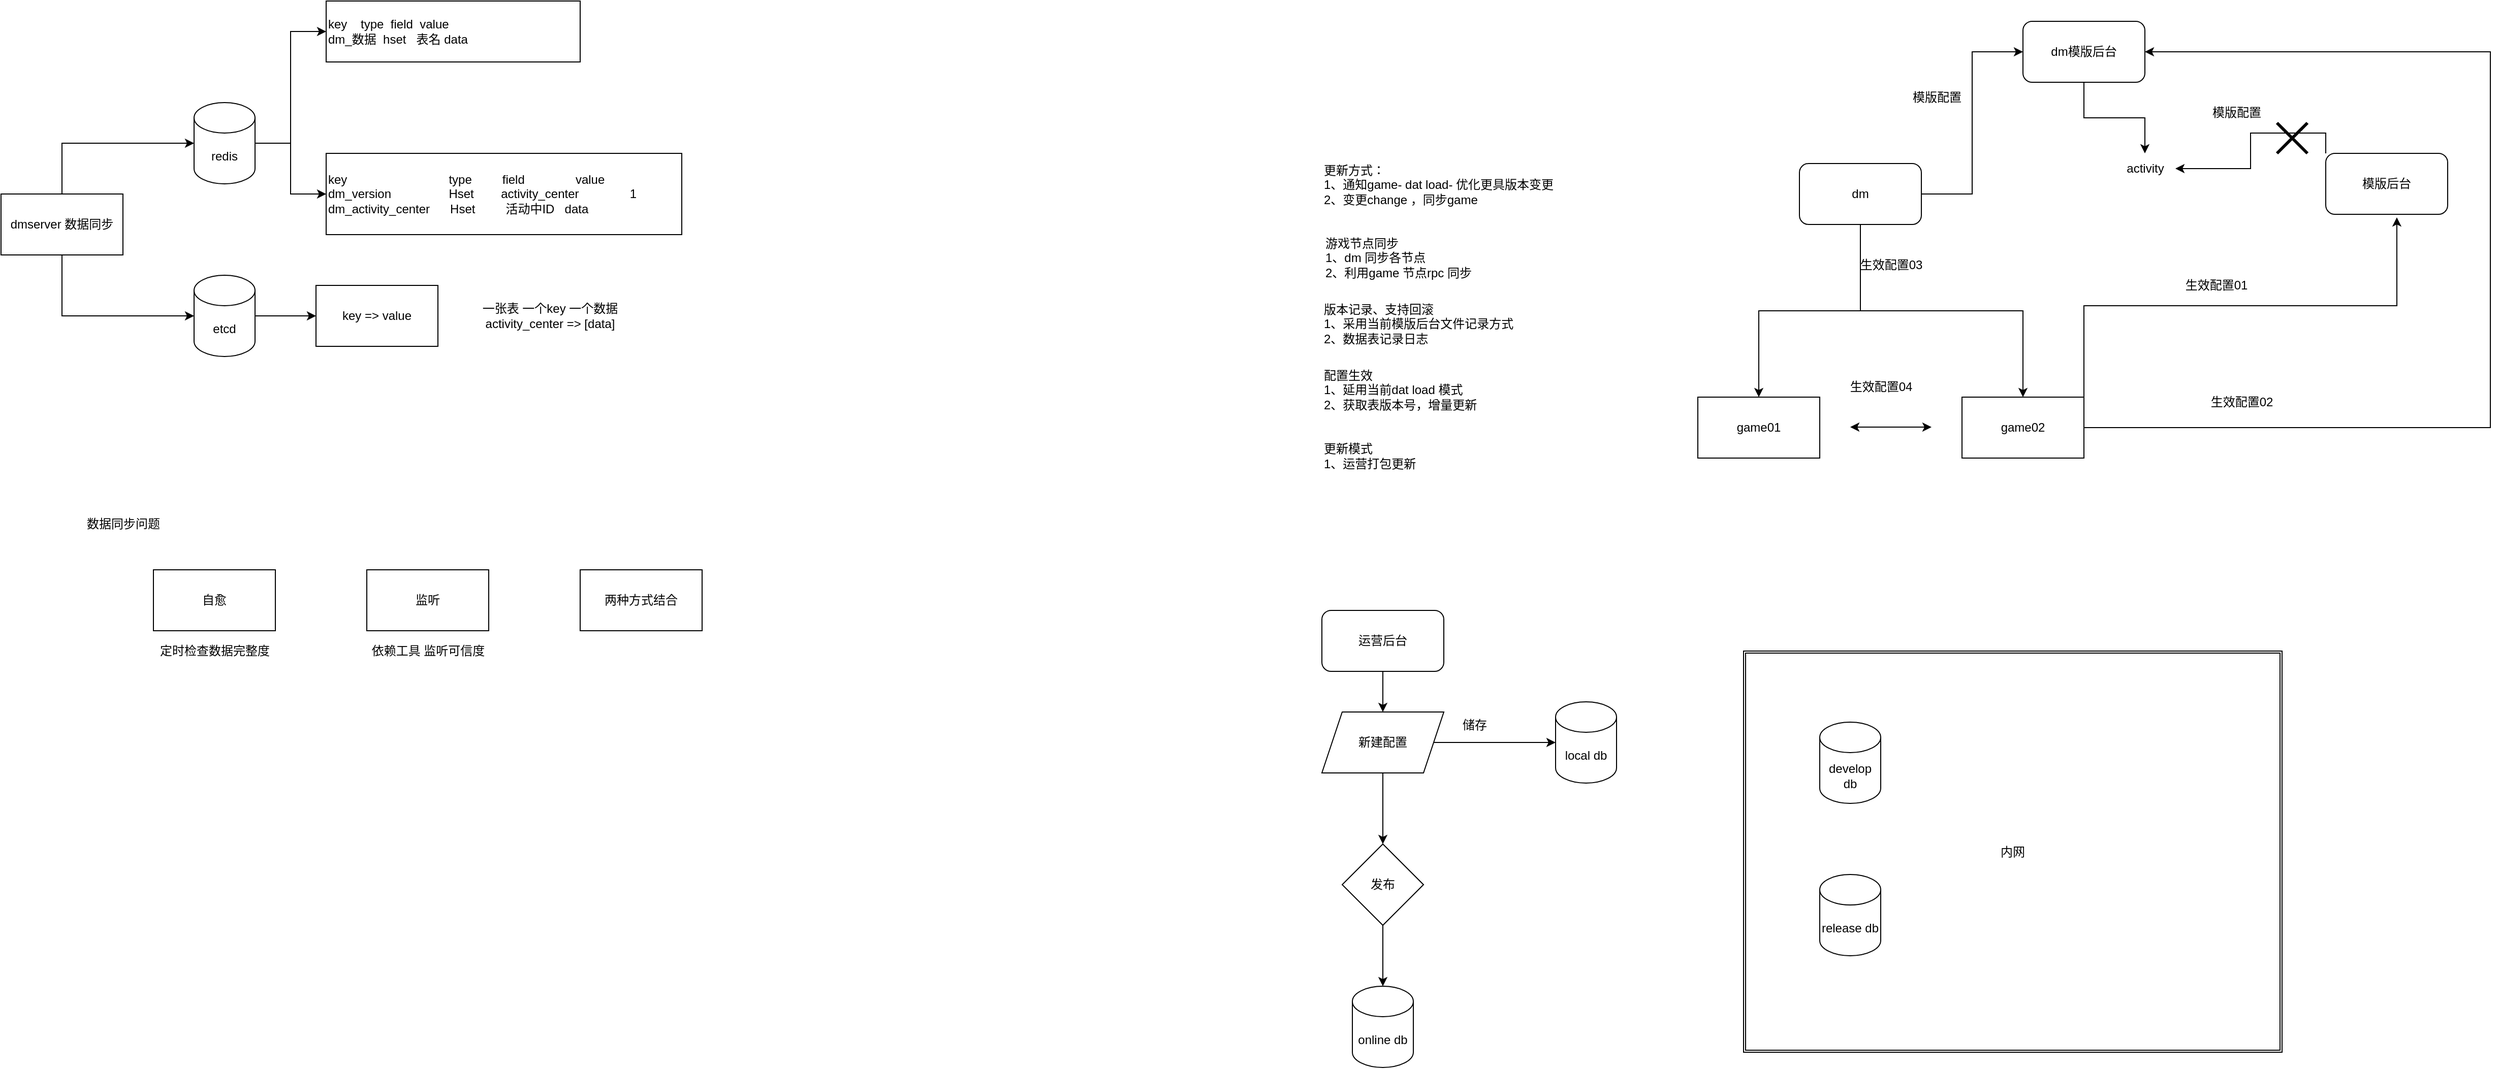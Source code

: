 <mxfile version="21.2.1" type="github">
  <diagram id="lmy8UQ-vfpTuUxlPhxFz" name="第 1 页">
    <mxGraphModel dx="2314" dy="1057" grid="1" gridSize="10" guides="1" tooltips="1" connect="1" arrows="1" fold="1" page="1" pageScale="1" pageWidth="827" pageHeight="1169" math="0" shadow="0">
      <root>
        <mxCell id="0" />
        <mxCell id="1" parent="0" />
        <mxCell id="t6LF4k-oh8Lmb-7piijc-21" style="edgeStyle=orthogonalEdgeStyle;rounded=0;orthogonalLoop=1;jettySize=auto;html=1;exitX=0.5;exitY=0;exitDx=0;exitDy=0;entryX=0;entryY=0.5;entryDx=0;entryDy=0;entryPerimeter=0;" parent="1" source="t6LF4k-oh8Lmb-7piijc-1" target="t6LF4k-oh8Lmb-7piijc-4" edge="1">
          <mxGeometry relative="1" as="geometry" />
        </mxCell>
        <mxCell id="t6LF4k-oh8Lmb-7piijc-22" style="edgeStyle=orthogonalEdgeStyle;rounded=0;orthogonalLoop=1;jettySize=auto;html=1;exitX=0.5;exitY=1;exitDx=0;exitDy=0;entryX=0;entryY=0.5;entryDx=0;entryDy=0;entryPerimeter=0;" parent="1" source="t6LF4k-oh8Lmb-7piijc-1" target="t6LF4k-oh8Lmb-7piijc-3" edge="1">
          <mxGeometry relative="1" as="geometry" />
        </mxCell>
        <mxCell id="t6LF4k-oh8Lmb-7piijc-1" value="dmserver 数据同步" style="rounded=0;whiteSpace=wrap;html=1;" parent="1" vertex="1">
          <mxGeometry y="260" width="120" height="60" as="geometry" />
        </mxCell>
        <mxCell id="t6LF4k-oh8Lmb-7piijc-23" style="edgeStyle=orthogonalEdgeStyle;rounded=0;orthogonalLoop=1;jettySize=auto;html=1;exitX=1;exitY=0.5;exitDx=0;exitDy=0;exitPerimeter=0;entryX=0;entryY=0.5;entryDx=0;entryDy=0;" parent="1" source="t6LF4k-oh8Lmb-7piijc-3" target="t6LF4k-oh8Lmb-7piijc-20" edge="1">
          <mxGeometry relative="1" as="geometry" />
        </mxCell>
        <mxCell id="t6LF4k-oh8Lmb-7piijc-3" value="etcd" style="shape=cylinder3;whiteSpace=wrap;html=1;boundedLbl=1;backgroundOutline=1;size=15;" parent="1" vertex="1">
          <mxGeometry x="190" y="340" width="60" height="80" as="geometry" />
        </mxCell>
        <mxCell id="t6LF4k-oh8Lmb-7piijc-24" style="edgeStyle=orthogonalEdgeStyle;rounded=0;orthogonalLoop=1;jettySize=auto;html=1;exitX=1;exitY=0.5;exitDx=0;exitDy=0;exitPerimeter=0;entryX=0;entryY=0.5;entryDx=0;entryDy=0;" parent="1" source="t6LF4k-oh8Lmb-7piijc-4" target="t6LF4k-oh8Lmb-7piijc-13" edge="1">
          <mxGeometry relative="1" as="geometry" />
        </mxCell>
        <mxCell id="t6LF4k-oh8Lmb-7piijc-27" style="edgeStyle=orthogonalEdgeStyle;rounded=0;orthogonalLoop=1;jettySize=auto;html=1;exitX=1;exitY=0.5;exitDx=0;exitDy=0;exitPerimeter=0;entryX=0;entryY=0.5;entryDx=0;entryDy=0;" parent="1" source="t6LF4k-oh8Lmb-7piijc-4" target="t6LF4k-oh8Lmb-7piijc-26" edge="1">
          <mxGeometry relative="1" as="geometry" />
        </mxCell>
        <mxCell id="t6LF4k-oh8Lmb-7piijc-4" value="redis&lt;br&gt;" style="shape=cylinder3;whiteSpace=wrap;html=1;boundedLbl=1;backgroundOutline=1;size=15;" parent="1" vertex="1">
          <mxGeometry x="190" y="170" width="60" height="80" as="geometry" />
        </mxCell>
        <mxCell id="t6LF4k-oh8Lmb-7piijc-13" value="key&amp;nbsp;&amp;nbsp;&lt;span style=&quot;white-space: pre;&quot;&gt; &lt;span style=&quot;white-space: pre;&quot;&gt; &lt;/span&gt;&lt;/span&gt;type&lt;span style=&quot;white-space: pre;&quot;&gt; &lt;/span&gt;&lt;span style=&quot;white-space: pre;&quot;&gt; &lt;/span&gt;field&lt;span style=&quot;white-space: pre;&quot;&gt; &lt;/span&gt;&lt;span style=&quot;white-space: pre;&quot;&gt; &lt;/span&gt;value&lt;br&gt;dm_数据&lt;span style=&quot;white-space: pre;&quot;&gt; &lt;/span&gt;&lt;span style=&quot;white-space: pre;&quot;&gt; &lt;/span&gt;hset&lt;span style=&quot;white-space: pre;&quot;&gt; &lt;/span&gt;&lt;span style=&quot;white-space: pre;&quot;&gt; &lt;/span&gt;&amp;nbsp;表名&lt;span style=&quot;white-space: pre;&quot;&gt; &lt;/span&gt;data&lt;span style=&quot;white-space: pre;&quot;&gt; &lt;/span&gt;&lt;span style=&quot;white-space: pre;&quot;&gt; &lt;/span&gt;" style="rounded=0;whiteSpace=wrap;html=1;align=left;" parent="1" vertex="1">
          <mxGeometry x="320" y="70" width="250" height="60" as="geometry" />
        </mxCell>
        <mxCell id="t6LF4k-oh8Lmb-7piijc-14" value="自愈&lt;br&gt;" style="whiteSpace=wrap;html=1;" parent="1" vertex="1">
          <mxGeometry x="150" y="630" width="120" height="60" as="geometry" />
        </mxCell>
        <mxCell id="t6LF4k-oh8Lmb-7piijc-15" value="监听" style="whiteSpace=wrap;html=1;" parent="1" vertex="1">
          <mxGeometry x="360" y="630" width="120" height="60" as="geometry" />
        </mxCell>
        <mxCell id="t6LF4k-oh8Lmb-7piijc-16" value="数据同步问题" style="text;html=1;align=center;verticalAlign=middle;resizable=0;points=[];autosize=1;strokeColor=none;fillColor=none;" parent="1" vertex="1">
          <mxGeometry x="70" y="570" width="100" height="30" as="geometry" />
        </mxCell>
        <mxCell id="t6LF4k-oh8Lmb-7piijc-17" value="定时检查数据完整度" style="text;html=1;align=center;verticalAlign=middle;resizable=0;points=[];autosize=1;strokeColor=none;fillColor=none;" parent="1" vertex="1">
          <mxGeometry x="145" y="695" width="130" height="30" as="geometry" />
        </mxCell>
        <mxCell id="t6LF4k-oh8Lmb-7piijc-18" value="依赖工具 监听可信度" style="text;html=1;align=center;verticalAlign=middle;resizable=0;points=[];autosize=1;strokeColor=none;fillColor=none;" parent="1" vertex="1">
          <mxGeometry x="355" y="695" width="130" height="30" as="geometry" />
        </mxCell>
        <mxCell id="t6LF4k-oh8Lmb-7piijc-19" value="两种方式结合" style="whiteSpace=wrap;html=1;" parent="1" vertex="1">
          <mxGeometry x="570" y="630" width="120" height="60" as="geometry" />
        </mxCell>
        <mxCell id="t6LF4k-oh8Lmb-7piijc-20" value="key =&amp;gt; value" style="whiteSpace=wrap;html=1;" parent="1" vertex="1">
          <mxGeometry x="310" y="350" width="120" height="60" as="geometry" />
        </mxCell>
        <mxCell id="t6LF4k-oh8Lmb-7piijc-25" value="一张表 一个key 一个数据&lt;br&gt;activity_center =&amp;gt; [data]" style="text;html=1;align=center;verticalAlign=middle;resizable=0;points=[];autosize=1;strokeColor=none;fillColor=none;" parent="1" vertex="1">
          <mxGeometry x="460" y="360" width="160" height="40" as="geometry" />
        </mxCell>
        <mxCell id="t6LF4k-oh8Lmb-7piijc-26" value="&lt;span style=&quot;&quot;&gt;key&amp;nbsp; &amp;nbsp; &amp;nbsp; &amp;nbsp; &amp;nbsp; &amp;nbsp; &amp;nbsp; &amp;nbsp; &amp;nbsp; &amp;nbsp; &amp;nbsp; &amp;nbsp; &amp;nbsp; &amp;nbsp; &amp;nbsp; type&amp;nbsp; &amp;nbsp; &amp;nbsp; &amp;nbsp; &amp;nbsp;field&amp;nbsp; &amp;nbsp; &amp;nbsp; &amp;nbsp; &amp;nbsp;&lt;span style=&quot;&quot;&gt; &lt;span style=&quot;white-space: pre;&quot;&gt; &lt;/span&gt;&lt;span style=&quot;white-space: pre;&quot;&gt; &lt;/span&gt;&lt;span style=&quot;white-space: pre;&quot;&gt; &lt;/span&gt;&lt;/span&gt;&lt;span style=&quot;&quot;&gt;&amp;nbsp;&lt;/span&gt;&lt;span style=&quot;&quot;&gt; &lt;/span&gt;value&amp;nbsp;&lt;br&gt;dm_version&amp;nbsp; &amp;nbsp; &amp;nbsp; &amp;nbsp; &amp;nbsp; &amp;nbsp; &amp;nbsp; &amp;nbsp; &amp;nbsp;Hset&amp;nbsp; &amp;nbsp; &amp;nbsp; &amp;nbsp;&amp;nbsp;&lt;/span&gt;activity_center&lt;span style=&quot;&quot;&gt;&amp;nbsp; &amp;nbsp; &amp;nbsp; &amp;nbsp; &amp;nbsp; &amp;nbsp; &lt;span style=&quot;white-space: pre;&quot;&gt; &lt;/span&gt;&lt;span style=&quot;white-space: pre;&quot;&gt; &lt;/span&gt;&lt;span style=&quot;&quot;&gt; &lt;/span&gt;1&lt;br&gt;&lt;/span&gt;&lt;span style=&quot;&quot;&gt;dm_activity_center&amp;nbsp; &amp;nbsp; &amp;nbsp; Hset&amp;nbsp; &amp;nbsp; &amp;nbsp; &amp;nbsp; &amp;nbsp;活动中ID&lt;span style=&quot;white-space: pre;&quot;&gt; &lt;/span&gt;&lt;span style=&quot;white-space: pre;&quot;&gt; &lt;/span&gt;&lt;span style=&quot;white-space: pre;&quot;&gt; &lt;/span&gt;data&amp;nbsp;&lt;/span&gt;" style="rounded=0;whiteSpace=wrap;html=1;align=left;" parent="1" vertex="1">
          <mxGeometry x="320" y="220" width="350" height="80" as="geometry" />
        </mxCell>
        <mxCell id="HFC97QxuwXLFx6QwOBBN-3" style="edgeStyle=orthogonalEdgeStyle;rounded=0;orthogonalLoop=1;jettySize=auto;html=1;" parent="1" source="HFC97QxuwXLFx6QwOBBN-9" target="HFC97QxuwXLFx6QwOBBN-2" edge="1">
          <mxGeometry relative="1" as="geometry" />
        </mxCell>
        <mxCell id="HFC97QxuwXLFx6QwOBBN-10" style="edgeStyle=orthogonalEdgeStyle;rounded=0;orthogonalLoop=1;jettySize=auto;html=1;exitX=1;exitY=0.5;exitDx=0;exitDy=0;entryX=0;entryY=0.5;entryDx=0;entryDy=0;" parent="1" source="HFC97QxuwXLFx6QwOBBN-1" target="HFC97QxuwXLFx6QwOBBN-9" edge="1">
          <mxGeometry relative="1" as="geometry" />
        </mxCell>
        <mxCell id="HFC97QxuwXLFx6QwOBBN-13" style="edgeStyle=orthogonalEdgeStyle;rounded=0;orthogonalLoop=1;jettySize=auto;html=1;entryX=0.5;entryY=0;entryDx=0;entryDy=0;" parent="1" target="HFC97QxuwXLFx6QwOBBN-12" edge="1">
          <mxGeometry relative="1" as="geometry">
            <mxPoint x="1830" y="295" as="sourcePoint" />
            <mxPoint x="1760" y="420" as="targetPoint" />
            <Array as="points">
              <mxPoint x="1830" y="375" />
              <mxPoint x="1730" y="375" />
            </Array>
          </mxGeometry>
        </mxCell>
        <mxCell id="HFC97QxuwXLFx6QwOBBN-16" style="edgeStyle=orthogonalEdgeStyle;rounded=0;orthogonalLoop=1;jettySize=auto;html=1;exitX=0.5;exitY=1;exitDx=0;exitDy=0;entryX=0.5;entryY=0;entryDx=0;entryDy=0;" parent="1" source="HFC97QxuwXLFx6QwOBBN-1" target="HFC97QxuwXLFx6QwOBBN-15" edge="1">
          <mxGeometry relative="1" as="geometry" />
        </mxCell>
        <mxCell id="HFC97QxuwXLFx6QwOBBN-1" value="dm" style="rounded=1;whiteSpace=wrap;html=1;" parent="1" vertex="1">
          <mxGeometry x="1770" y="230" width="120" height="60" as="geometry" />
        </mxCell>
        <mxCell id="HFC97QxuwXLFx6QwOBBN-2" value="activity" style="text;html=1;align=center;verticalAlign=middle;resizable=0;points=[];autosize=1;strokeColor=none;fillColor=none;" parent="1" vertex="1">
          <mxGeometry x="2080" y="220" width="60" height="30" as="geometry" />
        </mxCell>
        <mxCell id="HFC97QxuwXLFx6QwOBBN-5" style="edgeStyle=orthogonalEdgeStyle;rounded=0;orthogonalLoop=1;jettySize=auto;html=1;exitX=0;exitY=0;exitDx=0;exitDy=0;" parent="1" source="HFC97QxuwXLFx6QwOBBN-4" target="HFC97QxuwXLFx6QwOBBN-2" edge="1">
          <mxGeometry relative="1" as="geometry" />
        </mxCell>
        <mxCell id="HFC97QxuwXLFx6QwOBBN-4" value="模版后台" style="rounded=1;whiteSpace=wrap;html=1;" parent="1" vertex="1">
          <mxGeometry x="2288" y="220" width="120" height="60" as="geometry" />
        </mxCell>
        <mxCell id="HFC97QxuwXLFx6QwOBBN-6" value="" style="shape=umlDestroy;whiteSpace=wrap;html=1;strokeWidth=3;targetShapes=umlLifeline;" parent="1" vertex="1">
          <mxGeometry x="2240" y="190" width="30" height="30" as="geometry" />
        </mxCell>
        <mxCell id="HFC97QxuwXLFx6QwOBBN-9" value="dm模版后台" style="rounded=1;whiteSpace=wrap;html=1;" parent="1" vertex="1">
          <mxGeometry x="1990" y="90" width="120" height="60" as="geometry" />
        </mxCell>
        <mxCell id="HFC97QxuwXLFx6QwOBBN-12" value="game01" style="rounded=0;whiteSpace=wrap;html=1;" parent="1" vertex="1">
          <mxGeometry x="1670" y="460" width="120" height="60" as="geometry" />
        </mxCell>
        <mxCell id="HFC97QxuwXLFx6QwOBBN-14" value="更新方式：&lt;br&gt;1、通知game- dat load- 优化更具版本变更&lt;br&gt;2、变更change ，同步game&lt;br&gt;&amp;nbsp;" style="text;html=1;align=left;verticalAlign=middle;resizable=0;points=[];autosize=1;strokeColor=none;fillColor=none;" parent="1" vertex="1">
          <mxGeometry x="1300" y="222.5" width="250" height="70" as="geometry" />
        </mxCell>
        <mxCell id="HFC97QxuwXLFx6QwOBBN-31" style="edgeStyle=orthogonalEdgeStyle;rounded=0;orthogonalLoop=1;jettySize=auto;html=1;exitX=1;exitY=0;exitDx=0;exitDy=0;entryX=0.583;entryY=1.05;entryDx=0;entryDy=0;entryPerimeter=0;" parent="1" source="HFC97QxuwXLFx6QwOBBN-15" target="HFC97QxuwXLFx6QwOBBN-4" edge="1">
          <mxGeometry relative="1" as="geometry" />
        </mxCell>
        <mxCell id="HFC97QxuwXLFx6QwOBBN-32" style="edgeStyle=orthogonalEdgeStyle;rounded=0;orthogonalLoop=1;jettySize=auto;html=1;exitX=1;exitY=0.5;exitDx=0;exitDy=0;entryX=1;entryY=0.5;entryDx=0;entryDy=0;" parent="1" source="HFC97QxuwXLFx6QwOBBN-15" target="HFC97QxuwXLFx6QwOBBN-9" edge="1">
          <mxGeometry relative="1" as="geometry">
            <Array as="points">
              <mxPoint x="2450" y="490" />
              <mxPoint x="2450" y="120" />
            </Array>
          </mxGeometry>
        </mxCell>
        <mxCell id="HFC97QxuwXLFx6QwOBBN-15" value="game02" style="rounded=0;whiteSpace=wrap;html=1;" parent="1" vertex="1">
          <mxGeometry x="1930" y="460" width="120" height="60" as="geometry" />
        </mxCell>
        <mxCell id="HFC97QxuwXLFx6QwOBBN-17" value="&lt;div style=&quot;text-align: left;&quot;&gt;&lt;span style=&quot;background-color: initial;&quot;&gt;游戏节点同步&lt;/span&gt;&lt;/div&gt;&lt;div style=&quot;text-align: left;&quot;&gt;&lt;span style=&quot;background-color: initial;&quot;&gt;1、dm 同步各节点&lt;/span&gt;&lt;/div&gt;&lt;div style=&quot;text-align: left;&quot;&gt;&lt;span style=&quot;background-color: initial;&quot;&gt;2、利用game 节点rpc 同步&lt;/span&gt;&lt;/div&gt;" style="text;html=1;align=center;verticalAlign=middle;resizable=0;points=[];autosize=1;strokeColor=none;fillColor=none;" parent="1" vertex="1">
          <mxGeometry x="1290" y="292.5" width="170" height="60" as="geometry" />
        </mxCell>
        <mxCell id="HFC97QxuwXLFx6QwOBBN-19" value="" style="endArrow=classic;startArrow=classic;html=1;rounded=0;" parent="1" edge="1">
          <mxGeometry width="50" height="50" relative="1" as="geometry">
            <mxPoint x="1820" y="489.5" as="sourcePoint" />
            <mxPoint x="1900" y="489.5" as="targetPoint" />
          </mxGeometry>
        </mxCell>
        <mxCell id="HFC97QxuwXLFx6QwOBBN-23" value="生效配置01" style="text;html=1;align=center;verticalAlign=middle;resizable=0;points=[];autosize=1;strokeColor=none;fillColor=none;" parent="1" vertex="1">
          <mxGeometry x="2140" y="335" width="80" height="30" as="geometry" />
        </mxCell>
        <mxCell id="HFC97QxuwXLFx6QwOBBN-24" value="生效配置02" style="text;html=1;align=center;verticalAlign=middle;resizable=0;points=[];autosize=1;strokeColor=none;fillColor=none;" parent="1" vertex="1">
          <mxGeometry x="2165" y="450" width="80" height="30" as="geometry" />
        </mxCell>
        <mxCell id="HFC97QxuwXLFx6QwOBBN-26" value="版本记录、支持回滚&lt;br&gt;1、采用当前模版后台文件记录方式&lt;br&gt;2、数据表记录日志" style="text;html=1;align=left;verticalAlign=middle;resizable=0;points=[];autosize=1;strokeColor=none;fillColor=none;" parent="1" vertex="1">
          <mxGeometry x="1300" y="357.5" width="210" height="60" as="geometry" />
        </mxCell>
        <mxCell id="HFC97QxuwXLFx6QwOBBN-27" value="配置生效&lt;br&gt;1、延用当前dat load 模式&lt;br&gt;2、获取表版本号，增量更新" style="text;html=1;align=left;verticalAlign=middle;resizable=0;points=[];autosize=1;strokeColor=none;fillColor=none;" parent="1" vertex="1">
          <mxGeometry x="1300" y="422.5" width="170" height="60" as="geometry" />
        </mxCell>
        <mxCell id="HFC97QxuwXLFx6QwOBBN-28" value="更新模式&lt;br&gt;1、运营打包更新&lt;br&gt;" style="text;html=1;align=left;verticalAlign=middle;resizable=0;points=[];autosize=1;strokeColor=none;fillColor=none;" parent="1" vertex="1">
          <mxGeometry x="1300" y="497.5" width="110" height="40" as="geometry" />
        </mxCell>
        <mxCell id="HFC97QxuwXLFx6QwOBBN-29" value="模版配置" style="text;html=1;align=center;verticalAlign=middle;resizable=0;points=[];autosize=1;strokeColor=none;fillColor=none;" parent="1" vertex="1">
          <mxGeometry x="1870" y="150" width="70" height="30" as="geometry" />
        </mxCell>
        <mxCell id="HFC97QxuwXLFx6QwOBBN-30" value="模版配置" style="text;html=1;align=center;verticalAlign=middle;resizable=0;points=[];autosize=1;strokeColor=none;fillColor=none;" parent="1" vertex="1">
          <mxGeometry x="2165" y="165" width="70" height="30" as="geometry" />
        </mxCell>
        <mxCell id="HFC97QxuwXLFx6QwOBBN-34" value="生效配置03&lt;br&gt;" style="text;html=1;align=center;verticalAlign=middle;resizable=0;points=[];autosize=1;strokeColor=none;fillColor=none;" parent="1" vertex="1">
          <mxGeometry x="1820" y="315" width="80" height="30" as="geometry" />
        </mxCell>
        <mxCell id="HFC97QxuwXLFx6QwOBBN-35" value="生效配置04&lt;br&gt;" style="text;html=1;align=center;verticalAlign=middle;resizable=0;points=[];autosize=1;strokeColor=none;fillColor=none;" parent="1" vertex="1">
          <mxGeometry x="1810" y="435" width="80" height="30" as="geometry" />
        </mxCell>
        <mxCell id="I6ckgYP1k0cJbwxIBz6U-25" style="edgeStyle=orthogonalEdgeStyle;rounded=0;orthogonalLoop=1;jettySize=auto;html=1;exitX=0.5;exitY=1;exitDx=0;exitDy=0;entryX=0.5;entryY=0;entryDx=0;entryDy=0;entryPerimeter=0;" edge="1" parent="1" source="I6ckgYP1k0cJbwxIBz6U-2" target="I6ckgYP1k0cJbwxIBz6U-24">
          <mxGeometry relative="1" as="geometry" />
        </mxCell>
        <mxCell id="I6ckgYP1k0cJbwxIBz6U-2" value="发布" style="rhombus;whiteSpace=wrap;html=1;" vertex="1" parent="1">
          <mxGeometry x="1320" y="900" width="80" height="80" as="geometry" />
        </mxCell>
        <mxCell id="I6ckgYP1k0cJbwxIBz6U-9" style="edgeStyle=orthogonalEdgeStyle;rounded=0;orthogonalLoop=1;jettySize=auto;html=1;exitX=1;exitY=0.5;exitDx=0;exitDy=0;entryX=0;entryY=0.5;entryDx=0;entryDy=0;entryPerimeter=0;" edge="1" parent="1" source="I6ckgYP1k0cJbwxIBz6U-3" target="I6ckgYP1k0cJbwxIBz6U-8">
          <mxGeometry relative="1" as="geometry" />
        </mxCell>
        <mxCell id="I6ckgYP1k0cJbwxIBz6U-23" style="edgeStyle=orthogonalEdgeStyle;rounded=0;orthogonalLoop=1;jettySize=auto;html=1;exitX=0.5;exitY=1;exitDx=0;exitDy=0;entryX=0.5;entryY=0;entryDx=0;entryDy=0;" edge="1" parent="1" source="I6ckgYP1k0cJbwxIBz6U-3" target="I6ckgYP1k0cJbwxIBz6U-2">
          <mxGeometry relative="1" as="geometry" />
        </mxCell>
        <mxCell id="I6ckgYP1k0cJbwxIBz6U-3" value="新建配置" style="shape=parallelogram;perimeter=parallelogramPerimeter;whiteSpace=wrap;html=1;fixedSize=1;" vertex="1" parent="1">
          <mxGeometry x="1300" y="770" width="120" height="60" as="geometry" />
        </mxCell>
        <mxCell id="I6ckgYP1k0cJbwxIBz6U-8" value="local db" style="shape=cylinder3;whiteSpace=wrap;html=1;boundedLbl=1;backgroundOutline=1;size=15;" vertex="1" parent="1">
          <mxGeometry x="1530" y="760" width="60" height="80" as="geometry" />
        </mxCell>
        <mxCell id="I6ckgYP1k0cJbwxIBz6U-21" style="edgeStyle=orthogonalEdgeStyle;rounded=0;orthogonalLoop=1;jettySize=auto;html=1;exitX=0.5;exitY=1;exitDx=0;exitDy=0;entryX=0.5;entryY=0;entryDx=0;entryDy=0;" edge="1" parent="1" source="I6ckgYP1k0cJbwxIBz6U-20" target="I6ckgYP1k0cJbwxIBz6U-3">
          <mxGeometry relative="1" as="geometry" />
        </mxCell>
        <mxCell id="I6ckgYP1k0cJbwxIBz6U-20" value="运营后台" style="rounded=1;whiteSpace=wrap;html=1;" vertex="1" parent="1">
          <mxGeometry x="1300" y="670" width="120" height="60" as="geometry" />
        </mxCell>
        <mxCell id="I6ckgYP1k0cJbwxIBz6U-22" value="储存" style="text;html=1;align=center;verticalAlign=middle;resizable=0;points=[];autosize=1;strokeColor=none;fillColor=none;" vertex="1" parent="1">
          <mxGeometry x="1425" y="768" width="50" height="30" as="geometry" />
        </mxCell>
        <mxCell id="I6ckgYP1k0cJbwxIBz6U-24" value="online db" style="shape=cylinder3;whiteSpace=wrap;html=1;boundedLbl=1;backgroundOutline=1;size=15;" vertex="1" parent="1">
          <mxGeometry x="1330" y="1040" width="60" height="80" as="geometry" />
        </mxCell>
        <mxCell id="I6ckgYP1k0cJbwxIBz6U-26" value="内网" style="shape=ext;double=1;rounded=0;whiteSpace=wrap;html=1;" vertex="1" parent="1">
          <mxGeometry x="1715" y="710" width="530" height="395" as="geometry" />
        </mxCell>
        <mxCell id="I6ckgYP1k0cJbwxIBz6U-27" value="develop db" style="shape=cylinder3;whiteSpace=wrap;html=1;boundedLbl=1;backgroundOutline=1;size=15;" vertex="1" parent="1">
          <mxGeometry x="1790" y="780" width="60" height="80" as="geometry" />
        </mxCell>
        <mxCell id="I6ckgYP1k0cJbwxIBz6U-28" value="release db" style="shape=cylinder3;whiteSpace=wrap;html=1;boundedLbl=1;backgroundOutline=1;size=15;" vertex="1" parent="1">
          <mxGeometry x="1790" y="930" width="60" height="80" as="geometry" />
        </mxCell>
      </root>
    </mxGraphModel>
  </diagram>
</mxfile>
